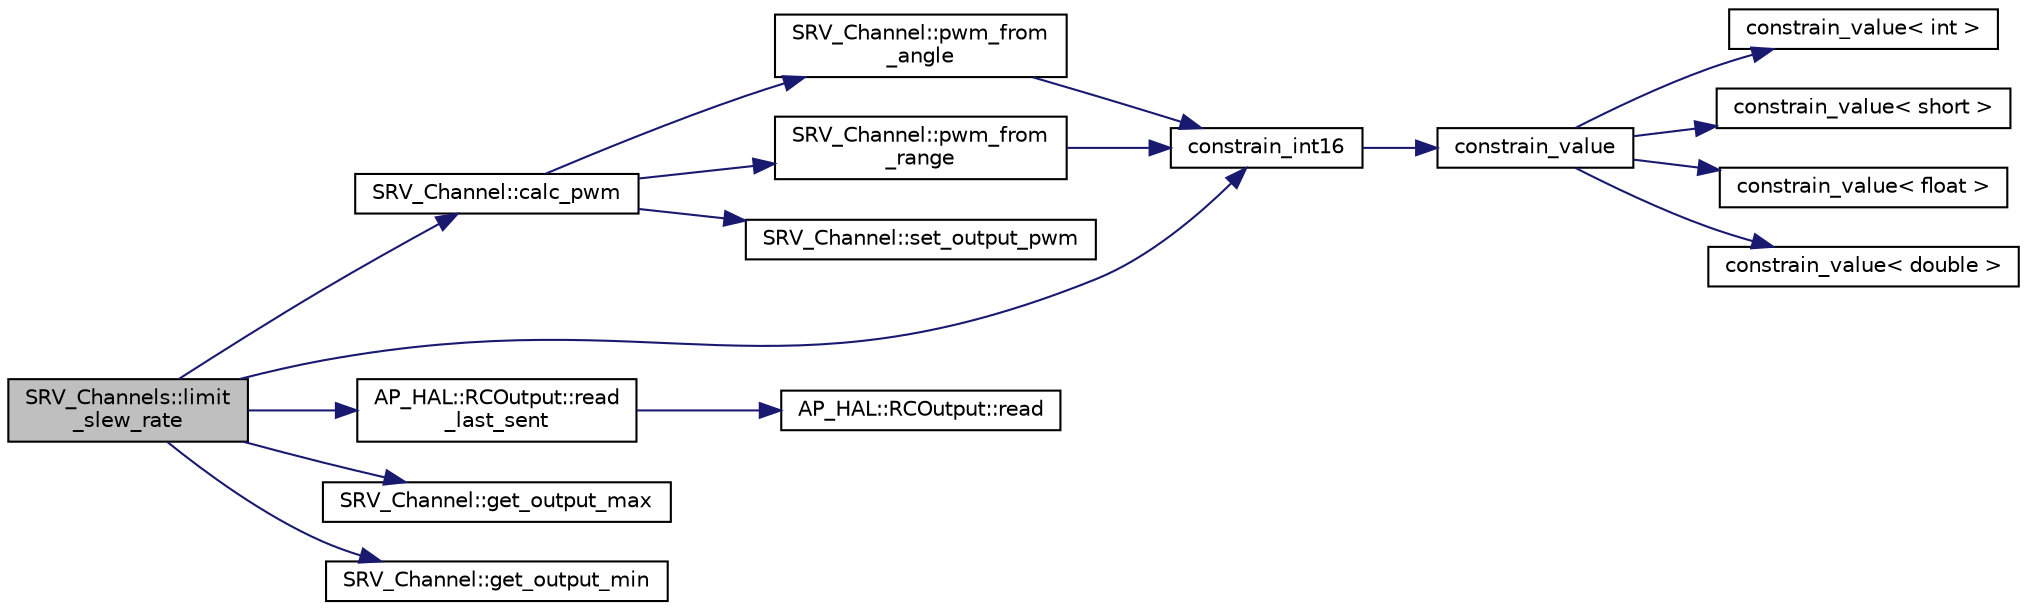 digraph "SRV_Channels::limit_slew_rate"
{
 // INTERACTIVE_SVG=YES
  edge [fontname="Helvetica",fontsize="10",labelfontname="Helvetica",labelfontsize="10"];
  node [fontname="Helvetica",fontsize="10",shape=record];
  rankdir="LR";
  Node1 [label="SRV_Channels::limit\l_slew_rate",height=0.2,width=0.4,color="black", fillcolor="grey75", style="filled", fontcolor="black"];
  Node1 -> Node2 [color="midnightblue",fontsize="10",style="solid",fontname="Helvetica"];
  Node2 [label="SRV_Channel::calc_pwm",height=0.2,width=0.4,color="black", fillcolor="white", style="filled",URL="$classSRV__Channel.html#a0e60517967c7ac444d0aa7ab95299b05"];
  Node2 -> Node3 [color="midnightblue",fontsize="10",style="solid",fontname="Helvetica"];
  Node3 [label="SRV_Channel::pwm_from\l_angle",height=0.2,width=0.4,color="black", fillcolor="white", style="filled",URL="$classSRV__Channel.html#a48f5480388c867556ae0ac937f29bd21"];
  Node3 -> Node4 [color="midnightblue",fontsize="10",style="solid",fontname="Helvetica"];
  Node4 [label="constrain_int16",height=0.2,width=0.4,color="black", fillcolor="white", style="filled",URL="$AP__Math_8h.html#a68558c4f79a8582543daefde13c64abc"];
  Node4 -> Node5 [color="midnightblue",fontsize="10",style="solid",fontname="Helvetica"];
  Node5 [label="constrain_value",height=0.2,width=0.4,color="black", fillcolor="white", style="filled",URL="$AP__Math_8h.html#a20e8f8671c282c69c1954652b6d61585"];
  Node5 -> Node6 [color="midnightblue",fontsize="10",style="solid",fontname="Helvetica"];
  Node6 [label="constrain_value\< int \>",height=0.2,width=0.4,color="black", fillcolor="white", style="filled",URL="$AP__Math_8cpp.html#a37e8e901754cb9c8e53a8e3030c82c50"];
  Node5 -> Node7 [color="midnightblue",fontsize="10",style="solid",fontname="Helvetica"];
  Node7 [label="constrain_value\< short \>",height=0.2,width=0.4,color="black", fillcolor="white", style="filled",URL="$AP__Math_8cpp.html#afdbe107ec1987d318a6347816fbf2b89"];
  Node5 -> Node8 [color="midnightblue",fontsize="10",style="solid",fontname="Helvetica"];
  Node8 [label="constrain_value\< float \>",height=0.2,width=0.4,color="black", fillcolor="white", style="filled",URL="$AP__Math_8cpp.html#ae6c621670c214da687de21d4e3a92587"];
  Node5 -> Node9 [color="midnightblue",fontsize="10",style="solid",fontname="Helvetica"];
  Node9 [label="constrain_value\< double \>",height=0.2,width=0.4,color="black", fillcolor="white", style="filled",URL="$AP__Math_8cpp.html#afe3990b00e9abc43fa97dfaf8e32f5c4"];
  Node2 -> Node10 [color="midnightblue",fontsize="10",style="solid",fontname="Helvetica"];
  Node10 [label="SRV_Channel::pwm_from\l_range",height=0.2,width=0.4,color="black", fillcolor="white", style="filled",URL="$classSRV__Channel.html#a037248fedec8c0f05fd15602e1665384"];
  Node10 -> Node4 [color="midnightblue",fontsize="10",style="solid",fontname="Helvetica"];
  Node2 -> Node11 [color="midnightblue",fontsize="10",style="solid",fontname="Helvetica"];
  Node11 [label="SRV_Channel::set_output_pwm",height=0.2,width=0.4,color="black", fillcolor="white", style="filled",URL="$classSRV__Channel.html#ac3aad9644438d9f8250effcb21858ef3"];
  Node1 -> Node12 [color="midnightblue",fontsize="10",style="solid",fontname="Helvetica"];
  Node12 [label="AP_HAL::RCOutput::read\l_last_sent",height=0.2,width=0.4,color="black", fillcolor="white", style="filled",URL="$classAP__HAL_1_1RCOutput.html#aa952d408b6a0969f2ad30a15aa3efd25"];
  Node12 -> Node13 [color="midnightblue",fontsize="10",style="solid",fontname="Helvetica"];
  Node13 [label="AP_HAL::RCOutput::read",height=0.2,width=0.4,color="black", fillcolor="white", style="filled",URL="$classAP__HAL_1_1RCOutput.html#a420a3b2ebf1216aa2dea1563225bb70f"];
  Node1 -> Node14 [color="midnightblue",fontsize="10",style="solid",fontname="Helvetica"];
  Node14 [label="SRV_Channel::get_output_max",height=0.2,width=0.4,color="black", fillcolor="white", style="filled",URL="$classSRV__Channel.html#a07e33259e76a6863fb56394a3891bf79"];
  Node1 -> Node15 [color="midnightblue",fontsize="10",style="solid",fontname="Helvetica"];
  Node15 [label="SRV_Channel::get_output_min",height=0.2,width=0.4,color="black", fillcolor="white", style="filled",URL="$classSRV__Channel.html#a3a465c084225682a7bf6bd5ef78a369e"];
  Node1 -> Node4 [color="midnightblue",fontsize="10",style="solid",fontname="Helvetica"];
}
